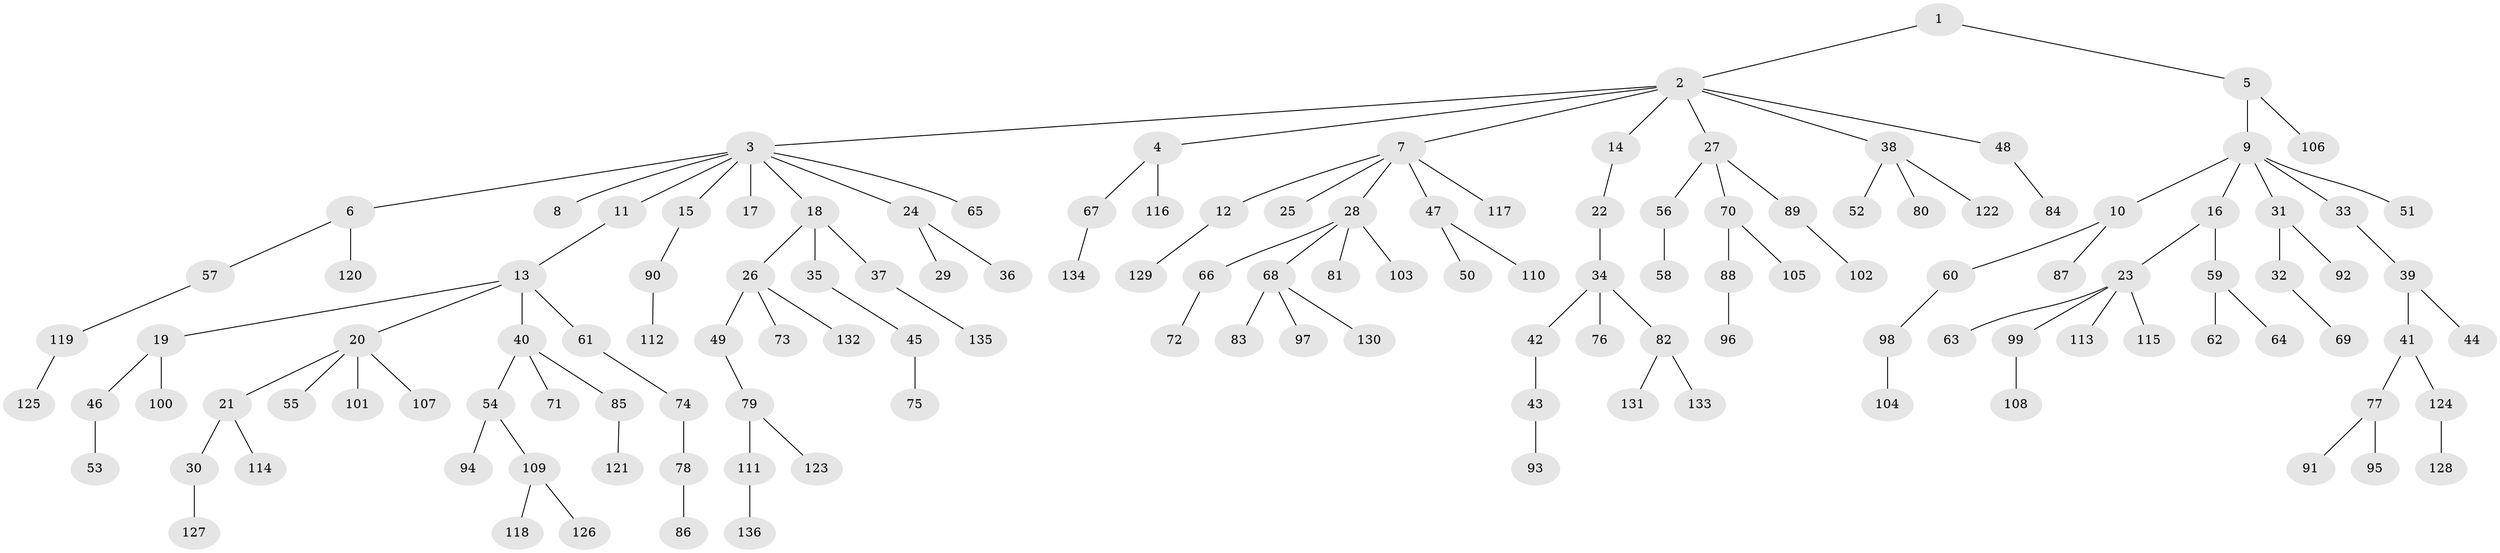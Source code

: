 // coarse degree distribution, {1: 0.6210526315789474, 2: 0.22105263157894736, 4: 0.042105263157894736, 5: 0.06315789473684211, 3: 0.042105263157894736, 29: 0.010526315789473684}
// Generated by graph-tools (version 1.1) at 2025/55/03/04/25 21:55:36]
// undirected, 136 vertices, 135 edges
graph export_dot {
graph [start="1"]
  node [color=gray90,style=filled];
  1;
  2;
  3;
  4;
  5;
  6;
  7;
  8;
  9;
  10;
  11;
  12;
  13;
  14;
  15;
  16;
  17;
  18;
  19;
  20;
  21;
  22;
  23;
  24;
  25;
  26;
  27;
  28;
  29;
  30;
  31;
  32;
  33;
  34;
  35;
  36;
  37;
  38;
  39;
  40;
  41;
  42;
  43;
  44;
  45;
  46;
  47;
  48;
  49;
  50;
  51;
  52;
  53;
  54;
  55;
  56;
  57;
  58;
  59;
  60;
  61;
  62;
  63;
  64;
  65;
  66;
  67;
  68;
  69;
  70;
  71;
  72;
  73;
  74;
  75;
  76;
  77;
  78;
  79;
  80;
  81;
  82;
  83;
  84;
  85;
  86;
  87;
  88;
  89;
  90;
  91;
  92;
  93;
  94;
  95;
  96;
  97;
  98;
  99;
  100;
  101;
  102;
  103;
  104;
  105;
  106;
  107;
  108;
  109;
  110;
  111;
  112;
  113;
  114;
  115;
  116;
  117;
  118;
  119;
  120;
  121;
  122;
  123;
  124;
  125;
  126;
  127;
  128;
  129;
  130;
  131;
  132;
  133;
  134;
  135;
  136;
  1 -- 2;
  1 -- 5;
  2 -- 3;
  2 -- 4;
  2 -- 7;
  2 -- 14;
  2 -- 27;
  2 -- 38;
  2 -- 48;
  3 -- 6;
  3 -- 8;
  3 -- 11;
  3 -- 15;
  3 -- 17;
  3 -- 18;
  3 -- 24;
  3 -- 65;
  4 -- 67;
  4 -- 116;
  5 -- 9;
  5 -- 106;
  6 -- 57;
  6 -- 120;
  7 -- 12;
  7 -- 25;
  7 -- 28;
  7 -- 47;
  7 -- 117;
  9 -- 10;
  9 -- 16;
  9 -- 31;
  9 -- 33;
  9 -- 51;
  10 -- 60;
  10 -- 87;
  11 -- 13;
  12 -- 129;
  13 -- 19;
  13 -- 20;
  13 -- 40;
  13 -- 61;
  14 -- 22;
  15 -- 90;
  16 -- 23;
  16 -- 59;
  18 -- 26;
  18 -- 35;
  18 -- 37;
  19 -- 46;
  19 -- 100;
  20 -- 21;
  20 -- 55;
  20 -- 101;
  20 -- 107;
  21 -- 30;
  21 -- 114;
  22 -- 34;
  23 -- 63;
  23 -- 99;
  23 -- 113;
  23 -- 115;
  24 -- 29;
  24 -- 36;
  26 -- 49;
  26 -- 73;
  26 -- 132;
  27 -- 56;
  27 -- 70;
  27 -- 89;
  28 -- 66;
  28 -- 68;
  28 -- 81;
  28 -- 103;
  30 -- 127;
  31 -- 32;
  31 -- 92;
  32 -- 69;
  33 -- 39;
  34 -- 42;
  34 -- 76;
  34 -- 82;
  35 -- 45;
  37 -- 135;
  38 -- 52;
  38 -- 80;
  38 -- 122;
  39 -- 41;
  39 -- 44;
  40 -- 54;
  40 -- 71;
  40 -- 85;
  41 -- 77;
  41 -- 124;
  42 -- 43;
  43 -- 93;
  45 -- 75;
  46 -- 53;
  47 -- 50;
  47 -- 110;
  48 -- 84;
  49 -- 79;
  54 -- 94;
  54 -- 109;
  56 -- 58;
  57 -- 119;
  59 -- 62;
  59 -- 64;
  60 -- 98;
  61 -- 74;
  66 -- 72;
  67 -- 134;
  68 -- 83;
  68 -- 97;
  68 -- 130;
  70 -- 88;
  70 -- 105;
  74 -- 78;
  77 -- 91;
  77 -- 95;
  78 -- 86;
  79 -- 111;
  79 -- 123;
  82 -- 131;
  82 -- 133;
  85 -- 121;
  88 -- 96;
  89 -- 102;
  90 -- 112;
  98 -- 104;
  99 -- 108;
  109 -- 118;
  109 -- 126;
  111 -- 136;
  119 -- 125;
  124 -- 128;
}
